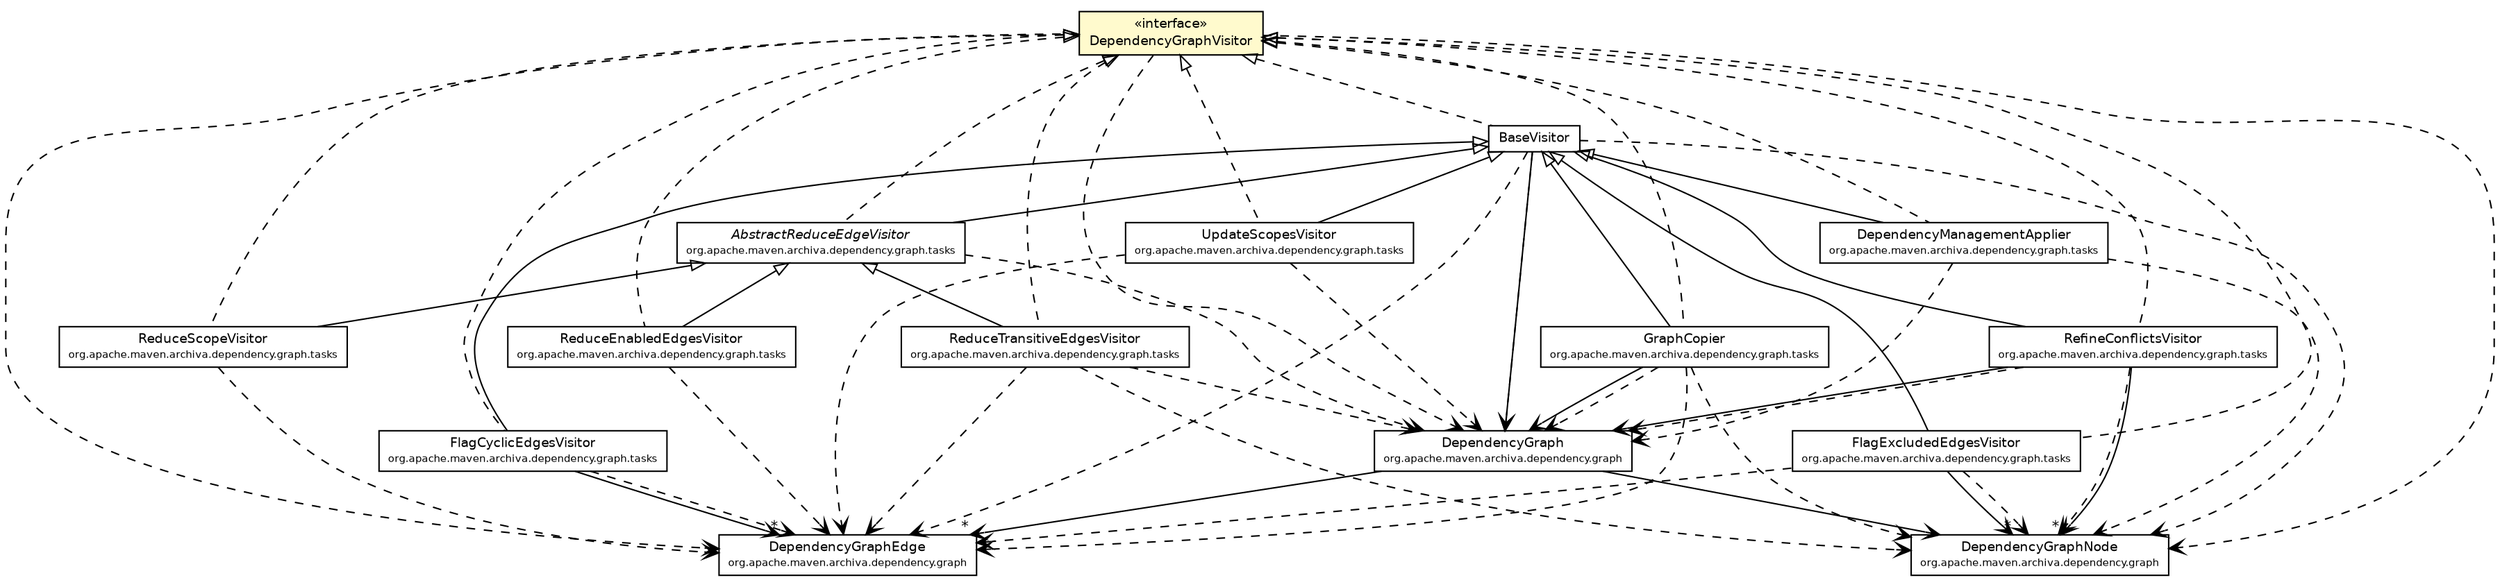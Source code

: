 #!/usr/local/bin/dot
#
# Class diagram 
# Generated by UmlGraph version 4.6 (http://www.spinellis.gr/sw/umlgraph)
#

digraph G {
	edge [fontname="Helvetica",fontsize=10,labelfontname="Helvetica",labelfontsize=10];
	node [fontname="Helvetica",fontsize=10,shape=plaintext];
	// org.apache.maven.archiva.dependency.graph.DependencyGraphNode
	c141120 [label=<<table border="0" cellborder="1" cellspacing="0" cellpadding="2" port="p" href="../DependencyGraphNode.html">
		<tr><td><table border="0" cellspacing="0" cellpadding="1">
			<tr><td> DependencyGraphNode </td></tr>
			<tr><td><font point-size="7.0"> org.apache.maven.archiva.dependency.graph </font></td></tr>
		</table></td></tr>
		</table>>, fontname="Helvetica", fontcolor="black", fontsize=9.0];
	// org.apache.maven.archiva.dependency.graph.DependencyGraphEdge
	c141122 [label=<<table border="0" cellborder="1" cellspacing="0" cellpadding="2" port="p" href="../DependencyGraphEdge.html">
		<tr><td><table border="0" cellspacing="0" cellpadding="1">
			<tr><td> DependencyGraphEdge </td></tr>
			<tr><td><font point-size="7.0"> org.apache.maven.archiva.dependency.graph </font></td></tr>
		</table></td></tr>
		</table>>, fontname="Helvetica", fontcolor="black", fontsize=9.0];
	// org.apache.maven.archiva.dependency.graph.DependencyGraph
	c141124 [label=<<table border="0" cellborder="1" cellspacing="0" cellpadding="2" port="p" href="../DependencyGraph.html">
		<tr><td><table border="0" cellspacing="0" cellpadding="1">
			<tr><td> DependencyGraph </td></tr>
			<tr><td><font point-size="7.0"> org.apache.maven.archiva.dependency.graph </font></td></tr>
		</table></td></tr>
		</table>>, fontname="Helvetica", fontcolor="black", fontsize=9.0];
	// org.apache.maven.archiva.dependency.graph.tasks.UpdateScopesVisitor
	c141139 [label=<<table border="0" cellborder="1" cellspacing="0" cellpadding="2" port="p" href="../tasks/UpdateScopesVisitor.html">
		<tr><td><table border="0" cellspacing="0" cellpadding="1">
			<tr><td> UpdateScopesVisitor </td></tr>
			<tr><td><font point-size="7.0"> org.apache.maven.archiva.dependency.graph.tasks </font></td></tr>
		</table></td></tr>
		</table>>, fontname="Helvetica", fontcolor="black", fontsize=9.0];
	// org.apache.maven.archiva.dependency.graph.tasks.RefineConflictsVisitor
	c141142 [label=<<table border="0" cellborder="1" cellspacing="0" cellpadding="2" port="p" href="../tasks/RefineConflictsVisitor.html">
		<tr><td><table border="0" cellspacing="0" cellpadding="1">
			<tr><td> RefineConflictsVisitor </td></tr>
			<tr><td><font point-size="7.0"> org.apache.maven.archiva.dependency.graph.tasks </font></td></tr>
		</table></td></tr>
		</table>>, fontname="Helvetica", fontcolor="black", fontsize=9.0];
	// org.apache.maven.archiva.dependency.graph.tasks.ReduceTransitiveEdgesVisitor
	c141144 [label=<<table border="0" cellborder="1" cellspacing="0" cellpadding="2" port="p" href="../tasks/ReduceTransitiveEdgesVisitor.html">
		<tr><td><table border="0" cellspacing="0" cellpadding="1">
			<tr><td> ReduceTransitiveEdgesVisitor </td></tr>
			<tr><td><font point-size="7.0"> org.apache.maven.archiva.dependency.graph.tasks </font></td></tr>
		</table></td></tr>
		</table>>, fontname="Helvetica", fontcolor="black", fontsize=9.0];
	// org.apache.maven.archiva.dependency.graph.tasks.ReduceScopeVisitor
	c141146 [label=<<table border="0" cellborder="1" cellspacing="0" cellpadding="2" port="p" href="../tasks/ReduceScopeVisitor.html">
		<tr><td><table border="0" cellspacing="0" cellpadding="1">
			<tr><td> ReduceScopeVisitor </td></tr>
			<tr><td><font point-size="7.0"> org.apache.maven.archiva.dependency.graph.tasks </font></td></tr>
		</table></td></tr>
		</table>>, fontname="Helvetica", fontcolor="black", fontsize=9.0];
	// org.apache.maven.archiva.dependency.graph.tasks.ReduceEnabledEdgesVisitor
	c141148 [label=<<table border="0" cellborder="1" cellspacing="0" cellpadding="2" port="p" href="../tasks/ReduceEnabledEdgesVisitor.html">
		<tr><td><table border="0" cellspacing="0" cellpadding="1">
			<tr><td> ReduceEnabledEdgesVisitor </td></tr>
			<tr><td><font point-size="7.0"> org.apache.maven.archiva.dependency.graph.tasks </font></td></tr>
		</table></td></tr>
		</table>>, fontname="Helvetica", fontcolor="black", fontsize=9.0];
	// org.apache.maven.archiva.dependency.graph.tasks.GraphCopier
	c141152 [label=<<table border="0" cellborder="1" cellspacing="0" cellpadding="2" port="p" href="../tasks/GraphCopier.html">
		<tr><td><table border="0" cellspacing="0" cellpadding="1">
			<tr><td> GraphCopier </td></tr>
			<tr><td><font point-size="7.0"> org.apache.maven.archiva.dependency.graph.tasks </font></td></tr>
		</table></td></tr>
		</table>>, fontname="Helvetica", fontcolor="black", fontsize=9.0];
	// org.apache.maven.archiva.dependency.graph.tasks.FlagExcludedEdgesVisitor
	c141153 [label=<<table border="0" cellborder="1" cellspacing="0" cellpadding="2" port="p" href="../tasks/FlagExcludedEdgesVisitor.html">
		<tr><td><table border="0" cellspacing="0" cellpadding="1">
			<tr><td> FlagExcludedEdgesVisitor </td></tr>
			<tr><td><font point-size="7.0"> org.apache.maven.archiva.dependency.graph.tasks </font></td></tr>
		</table></td></tr>
		</table>>, fontname="Helvetica", fontcolor="black", fontsize=9.0];
	// org.apache.maven.archiva.dependency.graph.tasks.FlagCyclicEdgesVisitor
	c141155 [label=<<table border="0" cellborder="1" cellspacing="0" cellpadding="2" port="p" href="../tasks/FlagCyclicEdgesVisitor.html">
		<tr><td><table border="0" cellspacing="0" cellpadding="1">
			<tr><td> FlagCyclicEdgesVisitor </td></tr>
			<tr><td><font point-size="7.0"> org.apache.maven.archiva.dependency.graph.tasks </font></td></tr>
		</table></td></tr>
		</table>>, fontname="Helvetica", fontcolor="black", fontsize=9.0];
	// org.apache.maven.archiva.dependency.graph.tasks.DependencyManagementApplier
	c141159 [label=<<table border="0" cellborder="1" cellspacing="0" cellpadding="2" port="p" href="../tasks/DependencyManagementApplier.html">
		<tr><td><table border="0" cellspacing="0" cellpadding="1">
			<tr><td> DependencyManagementApplier </td></tr>
			<tr><td><font point-size="7.0"> org.apache.maven.archiva.dependency.graph.tasks </font></td></tr>
		</table></td></tr>
		</table>>, fontname="Helvetica", fontcolor="black", fontsize=9.0];
	// org.apache.maven.archiva.dependency.graph.tasks.AbstractReduceEdgeVisitor
	c141160 [label=<<table border="0" cellborder="1" cellspacing="0" cellpadding="2" port="p" href="../tasks/AbstractReduceEdgeVisitor.html">
		<tr><td><table border="0" cellspacing="0" cellpadding="1">
			<tr><td><font face="Helvetica-Oblique"> AbstractReduceEdgeVisitor </font></td></tr>
			<tr><td><font point-size="7.0"> org.apache.maven.archiva.dependency.graph.tasks </font></td></tr>
		</table></td></tr>
		</table>>, fontname="Helvetica", fontcolor="black", fontsize=9.0];
	// org.apache.maven.archiva.dependency.graph.walk.DependencyGraphVisitor
	c141164 [label=<<table border="0" cellborder="1" cellspacing="0" cellpadding="2" port="p" bgcolor="lemonChiffon" href="./DependencyGraphVisitor.html">
		<tr><td><table border="0" cellspacing="0" cellpadding="1">
			<tr><td> &laquo;interface&raquo; </td></tr>
			<tr><td> DependencyGraphVisitor </td></tr>
		</table></td></tr>
		</table>>, fontname="Helvetica", fontcolor="black", fontsize=9.0];
	// org.apache.maven.archiva.dependency.graph.walk.BaseVisitor
	c141165 [label=<<table border="0" cellborder="1" cellspacing="0" cellpadding="2" port="p" href="./BaseVisitor.html">
		<tr><td><table border="0" cellspacing="0" cellpadding="1">
			<tr><td> BaseVisitor </td></tr>
		</table></td></tr>
		</table>>, fontname="Helvetica", fontcolor="black", fontsize=9.0];
	//org.apache.maven.archiva.dependency.graph.tasks.UpdateScopesVisitor extends org.apache.maven.archiva.dependency.graph.walk.BaseVisitor
	c141165:p -> c141139:p [dir=back,arrowtail=empty];
	//org.apache.maven.archiva.dependency.graph.tasks.UpdateScopesVisitor implements org.apache.maven.archiva.dependency.graph.walk.DependencyGraphVisitor
	c141164:p -> c141139:p [dir=back,arrowtail=empty,style=dashed];
	//org.apache.maven.archiva.dependency.graph.tasks.RefineConflictsVisitor extends org.apache.maven.archiva.dependency.graph.walk.BaseVisitor
	c141165:p -> c141142:p [dir=back,arrowtail=empty];
	//org.apache.maven.archiva.dependency.graph.tasks.RefineConflictsVisitor implements org.apache.maven.archiva.dependency.graph.walk.DependencyGraphVisitor
	c141164:p -> c141142:p [dir=back,arrowtail=empty,style=dashed];
	//org.apache.maven.archiva.dependency.graph.tasks.ReduceTransitiveEdgesVisitor extends org.apache.maven.archiva.dependency.graph.tasks.AbstractReduceEdgeVisitor
	c141160:p -> c141144:p [dir=back,arrowtail=empty];
	//org.apache.maven.archiva.dependency.graph.tasks.ReduceTransitiveEdgesVisitor implements org.apache.maven.archiva.dependency.graph.walk.DependencyGraphVisitor
	c141164:p -> c141144:p [dir=back,arrowtail=empty,style=dashed];
	//org.apache.maven.archiva.dependency.graph.tasks.ReduceScopeVisitor extends org.apache.maven.archiva.dependency.graph.tasks.AbstractReduceEdgeVisitor
	c141160:p -> c141146:p [dir=back,arrowtail=empty];
	//org.apache.maven.archiva.dependency.graph.tasks.ReduceScopeVisitor implements org.apache.maven.archiva.dependency.graph.walk.DependencyGraphVisitor
	c141164:p -> c141146:p [dir=back,arrowtail=empty,style=dashed];
	//org.apache.maven.archiva.dependency.graph.tasks.ReduceEnabledEdgesVisitor extends org.apache.maven.archiva.dependency.graph.tasks.AbstractReduceEdgeVisitor
	c141160:p -> c141148:p [dir=back,arrowtail=empty];
	//org.apache.maven.archiva.dependency.graph.tasks.ReduceEnabledEdgesVisitor implements org.apache.maven.archiva.dependency.graph.walk.DependencyGraphVisitor
	c141164:p -> c141148:p [dir=back,arrowtail=empty,style=dashed];
	//org.apache.maven.archiva.dependency.graph.tasks.GraphCopier extends org.apache.maven.archiva.dependency.graph.walk.BaseVisitor
	c141165:p -> c141152:p [dir=back,arrowtail=empty];
	//org.apache.maven.archiva.dependency.graph.tasks.GraphCopier implements org.apache.maven.archiva.dependency.graph.walk.DependencyGraphVisitor
	c141164:p -> c141152:p [dir=back,arrowtail=empty,style=dashed];
	//org.apache.maven.archiva.dependency.graph.tasks.FlagExcludedEdgesVisitor extends org.apache.maven.archiva.dependency.graph.walk.BaseVisitor
	c141165:p -> c141153:p [dir=back,arrowtail=empty];
	//org.apache.maven.archiva.dependency.graph.tasks.FlagExcludedEdgesVisitor implements org.apache.maven.archiva.dependency.graph.walk.DependencyGraphVisitor
	c141164:p -> c141153:p [dir=back,arrowtail=empty,style=dashed];
	//org.apache.maven.archiva.dependency.graph.tasks.FlagCyclicEdgesVisitor extends org.apache.maven.archiva.dependency.graph.walk.BaseVisitor
	c141165:p -> c141155:p [dir=back,arrowtail=empty];
	//org.apache.maven.archiva.dependency.graph.tasks.FlagCyclicEdgesVisitor implements org.apache.maven.archiva.dependency.graph.walk.DependencyGraphVisitor
	c141164:p -> c141155:p [dir=back,arrowtail=empty,style=dashed];
	//org.apache.maven.archiva.dependency.graph.tasks.DependencyManagementApplier extends org.apache.maven.archiva.dependency.graph.walk.BaseVisitor
	c141165:p -> c141159:p [dir=back,arrowtail=empty];
	//org.apache.maven.archiva.dependency.graph.tasks.DependencyManagementApplier implements org.apache.maven.archiva.dependency.graph.walk.DependencyGraphVisitor
	c141164:p -> c141159:p [dir=back,arrowtail=empty,style=dashed];
	//org.apache.maven.archiva.dependency.graph.tasks.AbstractReduceEdgeVisitor extends org.apache.maven.archiva.dependency.graph.walk.BaseVisitor
	c141165:p -> c141160:p [dir=back,arrowtail=empty];
	//org.apache.maven.archiva.dependency.graph.tasks.AbstractReduceEdgeVisitor implements org.apache.maven.archiva.dependency.graph.walk.DependencyGraphVisitor
	c141164:p -> c141160:p [dir=back,arrowtail=empty,style=dashed];
	//org.apache.maven.archiva.dependency.graph.walk.BaseVisitor implements org.apache.maven.archiva.dependency.graph.walk.DependencyGraphVisitor
	c141164:p -> c141165:p [dir=back,arrowtail=empty,style=dashed];
	// org.apache.maven.archiva.dependency.graph.DependencyGraph NAVASSOC org.apache.maven.archiva.dependency.graph.DependencyGraphNode
	c141124:p -> c141120:p [taillabel="", label="", headlabel="", fontname="Helvetica", fontcolor="black", fontsize=10.0, color="black", arrowhead=open];
	// org.apache.maven.archiva.dependency.graph.DependencyGraph NAVASSOC org.apache.maven.archiva.dependency.graph.DependencyGraphEdge
	c141124:p -> c141122:p [taillabel="", label="", headlabel="*", fontname="Helvetica", fontcolor="black", fontsize=10.0, color="black", arrowhead=open];
	// org.apache.maven.archiva.dependency.graph.tasks.RefineConflictsVisitor NAVASSOC org.apache.maven.archiva.dependency.graph.DependencyGraphNode
	c141142:p -> c141120:p [taillabel="", label="", headlabel="*", fontname="Helvetica", fontcolor="black", fontsize=10.0, color="black", arrowhead=open];
	// org.apache.maven.archiva.dependency.graph.tasks.RefineConflictsVisitor NAVASSOC org.apache.maven.archiva.dependency.graph.DependencyGraph
	c141142:p -> c141124:p [taillabel="", label="", headlabel="", fontname="Helvetica", fontcolor="black", fontsize=10.0, color="black", arrowhead=open];
	// org.apache.maven.archiva.dependency.graph.tasks.GraphCopier NAVASSOC org.apache.maven.archiva.dependency.graph.DependencyGraph
	c141152:p -> c141124:p [taillabel="", label="", headlabel="", fontname="Helvetica", fontcolor="black", fontsize=10.0, color="black", arrowhead=open];
	// org.apache.maven.archiva.dependency.graph.tasks.FlagExcludedEdgesVisitor NAVASSOC org.apache.maven.archiva.dependency.graph.DependencyGraphNode
	c141153:p -> c141120:p [taillabel="", label="", headlabel="*", fontname="Helvetica", fontcolor="black", fontsize=10.0, color="black", arrowhead=open];
	// org.apache.maven.archiva.dependency.graph.tasks.FlagCyclicEdgesVisitor NAVASSOC org.apache.maven.archiva.dependency.graph.DependencyGraphEdge
	c141155:p -> c141122:p [taillabel="", label="", headlabel="*", fontname="Helvetica", fontcolor="black", fontsize=10.0, color="black", arrowhead=open];
	// org.apache.maven.archiva.dependency.graph.walk.BaseVisitor NAVASSOC org.apache.maven.archiva.dependency.graph.DependencyGraph
	c141165:p -> c141124:p [taillabel="", label="", headlabel="", fontname="Helvetica", fontcolor="black", fontsize=10.0, color="black", arrowhead=open];
	// org.apache.maven.archiva.dependency.graph.tasks.UpdateScopesVisitor DEPEND org.apache.maven.archiva.dependency.graph.DependencyGraphEdge
	c141139:p -> c141122:p [taillabel="", label="", headlabel="", fontname="Helvetica", fontcolor="black", fontsize=10.0, color="black", arrowhead=open, style=dashed];
	// org.apache.maven.archiva.dependency.graph.tasks.UpdateScopesVisitor DEPEND org.apache.maven.archiva.dependency.graph.DependencyGraph
	c141139:p -> c141124:p [taillabel="", label="", headlabel="", fontname="Helvetica", fontcolor="black", fontsize=10.0, color="black", arrowhead=open, style=dashed];
	// org.apache.maven.archiva.dependency.graph.tasks.RefineConflictsVisitor DEPEND org.apache.maven.archiva.dependency.graph.DependencyGraphNode
	c141142:p -> c141120:p [taillabel="", label="", headlabel="", fontname="Helvetica", fontcolor="black", fontsize=10.0, color="black", arrowhead=open, style=dashed];
	// org.apache.maven.archiva.dependency.graph.tasks.RefineConflictsVisitor DEPEND org.apache.maven.archiva.dependency.graph.DependencyGraph
	c141142:p -> c141124:p [taillabel="", label="", headlabel="", fontname="Helvetica", fontcolor="black", fontsize=10.0, color="black", arrowhead=open, style=dashed];
	// org.apache.maven.archiva.dependency.graph.tasks.ReduceTransitiveEdgesVisitor DEPEND org.apache.maven.archiva.dependency.graph.DependencyGraphNode
	c141144:p -> c141120:p [taillabel="", label="", headlabel="", fontname="Helvetica", fontcolor="black", fontsize=10.0, color="black", arrowhead=open, style=dashed];
	// org.apache.maven.archiva.dependency.graph.tasks.ReduceTransitiveEdgesVisitor DEPEND org.apache.maven.archiva.dependency.graph.DependencyGraphEdge
	c141144:p -> c141122:p [taillabel="", label="", headlabel="", fontname="Helvetica", fontcolor="black", fontsize=10.0, color="black", arrowhead=open, style=dashed];
	// org.apache.maven.archiva.dependency.graph.tasks.ReduceTransitiveEdgesVisitor DEPEND org.apache.maven.archiva.dependency.graph.DependencyGraph
	c141144:p -> c141124:p [taillabel="", label="", headlabel="", fontname="Helvetica", fontcolor="black", fontsize=10.0, color="black", arrowhead=open, style=dashed];
	// org.apache.maven.archiva.dependency.graph.tasks.ReduceScopeVisitor DEPEND org.apache.maven.archiva.dependency.graph.DependencyGraphEdge
	c141146:p -> c141122:p [taillabel="", label="", headlabel="", fontname="Helvetica", fontcolor="black", fontsize=10.0, color="black", arrowhead=open, style=dashed];
	// org.apache.maven.archiva.dependency.graph.tasks.ReduceEnabledEdgesVisitor DEPEND org.apache.maven.archiva.dependency.graph.DependencyGraphEdge
	c141148:p -> c141122:p [taillabel="", label="", headlabel="", fontname="Helvetica", fontcolor="black", fontsize=10.0, color="black", arrowhead=open, style=dashed];
	// org.apache.maven.archiva.dependency.graph.tasks.GraphCopier DEPEND org.apache.maven.archiva.dependency.graph.DependencyGraphNode
	c141152:p -> c141120:p [taillabel="", label="", headlabel="", fontname="Helvetica", fontcolor="black", fontsize=10.0, color="black", arrowhead=open, style=dashed];
	// org.apache.maven.archiva.dependency.graph.tasks.GraphCopier DEPEND org.apache.maven.archiva.dependency.graph.DependencyGraphEdge
	c141152:p -> c141122:p [taillabel="", label="", headlabel="", fontname="Helvetica", fontcolor="black", fontsize=10.0, color="black", arrowhead=open, style=dashed];
	// org.apache.maven.archiva.dependency.graph.tasks.GraphCopier DEPEND org.apache.maven.archiva.dependency.graph.DependencyGraph
	c141152:p -> c141124:p [taillabel="", label="", headlabel="", fontname="Helvetica", fontcolor="black", fontsize=10.0, color="black", arrowhead=open, style=dashed];
	// org.apache.maven.archiva.dependency.graph.tasks.FlagExcludedEdgesVisitor DEPEND org.apache.maven.archiva.dependency.graph.DependencyGraphNode
	c141153:p -> c141120:p [taillabel="", label="", headlabel="", fontname="Helvetica", fontcolor="black", fontsize=10.0, color="black", arrowhead=open, style=dashed];
	// org.apache.maven.archiva.dependency.graph.tasks.FlagExcludedEdgesVisitor DEPEND org.apache.maven.archiva.dependency.graph.DependencyGraphEdge
	c141153:p -> c141122:p [taillabel="", label="", headlabel="", fontname="Helvetica", fontcolor="black", fontsize=10.0, color="black", arrowhead=open, style=dashed];
	// org.apache.maven.archiva.dependency.graph.tasks.FlagCyclicEdgesVisitor DEPEND org.apache.maven.archiva.dependency.graph.DependencyGraphEdge
	c141155:p -> c141122:p [taillabel="", label="", headlabel="", fontname="Helvetica", fontcolor="black", fontsize=10.0, color="black", arrowhead=open, style=dashed];
	// org.apache.maven.archiva.dependency.graph.tasks.DependencyManagementApplier DEPEND org.apache.maven.archiva.dependency.graph.DependencyGraphNode
	c141159:p -> c141120:p [taillabel="", label="", headlabel="", fontname="Helvetica", fontcolor="black", fontsize=10.0, color="black", arrowhead=open, style=dashed];
	// org.apache.maven.archiva.dependency.graph.tasks.DependencyManagementApplier DEPEND org.apache.maven.archiva.dependency.graph.DependencyGraph
	c141159:p -> c141124:p [taillabel="", label="", headlabel="", fontname="Helvetica", fontcolor="black", fontsize=10.0, color="black", arrowhead=open, style=dashed];
	// org.apache.maven.archiva.dependency.graph.tasks.AbstractReduceEdgeVisitor DEPEND org.apache.maven.archiva.dependency.graph.DependencyGraph
	c141160:p -> c141124:p [taillabel="", label="", headlabel="", fontname="Helvetica", fontcolor="black", fontsize=10.0, color="black", arrowhead=open, style=dashed];
	// org.apache.maven.archiva.dependency.graph.walk.DependencyGraphVisitor DEPEND org.apache.maven.archiva.dependency.graph.DependencyGraphNode
	c141164:p -> c141120:p [taillabel="", label="", headlabel="", fontname="Helvetica", fontcolor="black", fontsize=10.0, color="black", arrowhead=open, style=dashed];
	// org.apache.maven.archiva.dependency.graph.walk.DependencyGraphVisitor DEPEND org.apache.maven.archiva.dependency.graph.DependencyGraphEdge
	c141164:p -> c141122:p [taillabel="", label="", headlabel="", fontname="Helvetica", fontcolor="black", fontsize=10.0, color="black", arrowhead=open, style=dashed];
	// org.apache.maven.archiva.dependency.graph.walk.DependencyGraphVisitor DEPEND org.apache.maven.archiva.dependency.graph.DependencyGraph
	c141164:p -> c141124:p [taillabel="", label="", headlabel="", fontname="Helvetica", fontcolor="black", fontsize=10.0, color="black", arrowhead=open, style=dashed];
	// org.apache.maven.archiva.dependency.graph.walk.BaseVisitor DEPEND org.apache.maven.archiva.dependency.graph.DependencyGraphNode
	c141165:p -> c141120:p [taillabel="", label="", headlabel="", fontname="Helvetica", fontcolor="black", fontsize=10.0, color="black", arrowhead=open, style=dashed];
	// org.apache.maven.archiva.dependency.graph.walk.BaseVisitor DEPEND org.apache.maven.archiva.dependency.graph.DependencyGraphEdge
	c141165:p -> c141122:p [taillabel="", label="", headlabel="", fontname="Helvetica", fontcolor="black", fontsize=10.0, color="black", arrowhead=open, style=dashed];
	// org.apache.maven.archiva.dependency.graph.walk.BaseVisitor DEPEND org.apache.maven.archiva.dependency.graph.DependencyGraph
	c141165:p -> c141124:p [taillabel="", label="", headlabel="", fontname="Helvetica", fontcolor="black", fontsize=10.0, color="black", arrowhead=open, style=dashed];
}

